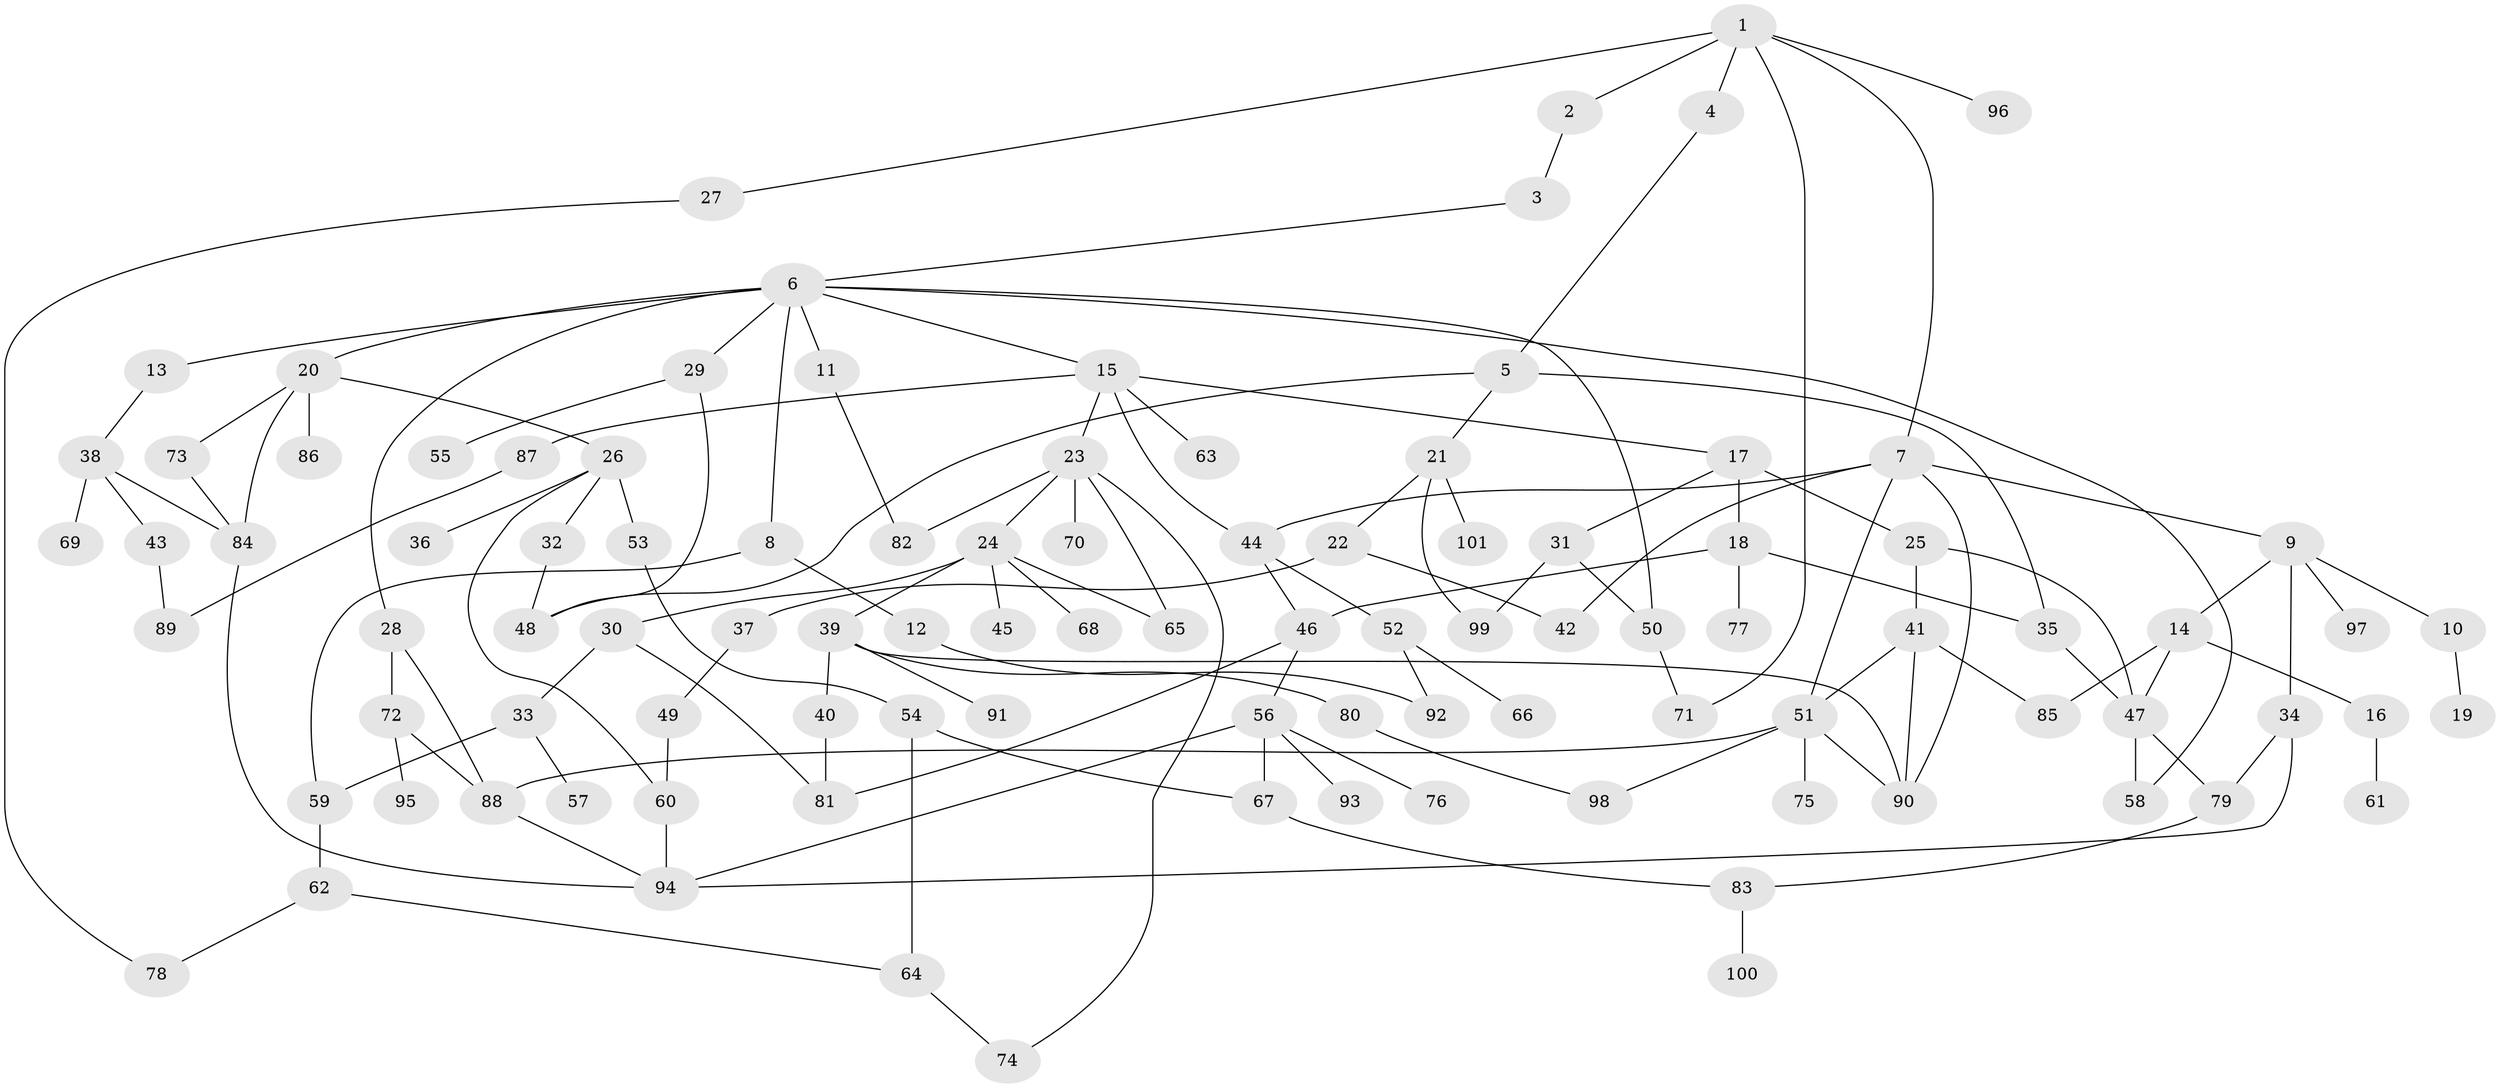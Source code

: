 // Generated by graph-tools (version 1.1) at 2025/25/03/09/25 03:25:34]
// undirected, 101 vertices, 140 edges
graph export_dot {
graph [start="1"]
  node [color=gray90,style=filled];
  1;
  2;
  3;
  4;
  5;
  6;
  7;
  8;
  9;
  10;
  11;
  12;
  13;
  14;
  15;
  16;
  17;
  18;
  19;
  20;
  21;
  22;
  23;
  24;
  25;
  26;
  27;
  28;
  29;
  30;
  31;
  32;
  33;
  34;
  35;
  36;
  37;
  38;
  39;
  40;
  41;
  42;
  43;
  44;
  45;
  46;
  47;
  48;
  49;
  50;
  51;
  52;
  53;
  54;
  55;
  56;
  57;
  58;
  59;
  60;
  61;
  62;
  63;
  64;
  65;
  66;
  67;
  68;
  69;
  70;
  71;
  72;
  73;
  74;
  75;
  76;
  77;
  78;
  79;
  80;
  81;
  82;
  83;
  84;
  85;
  86;
  87;
  88;
  89;
  90;
  91;
  92;
  93;
  94;
  95;
  96;
  97;
  98;
  99;
  100;
  101;
  1 -- 2;
  1 -- 4;
  1 -- 7;
  1 -- 27;
  1 -- 96;
  1 -- 71;
  2 -- 3;
  3 -- 6;
  4 -- 5;
  5 -- 21;
  5 -- 35;
  5 -- 48;
  6 -- 8;
  6 -- 11;
  6 -- 13;
  6 -- 15;
  6 -- 20;
  6 -- 28;
  6 -- 29;
  6 -- 58;
  6 -- 50;
  7 -- 9;
  7 -- 90;
  7 -- 42;
  7 -- 51;
  7 -- 44;
  8 -- 12;
  8 -- 59;
  9 -- 10;
  9 -- 14;
  9 -- 34;
  9 -- 97;
  10 -- 19;
  11 -- 82;
  12 -- 92;
  13 -- 38;
  14 -- 16;
  14 -- 85;
  14 -- 47;
  15 -- 17;
  15 -- 23;
  15 -- 44;
  15 -- 63;
  15 -- 87;
  16 -- 61;
  17 -- 18;
  17 -- 25;
  17 -- 31;
  18 -- 77;
  18 -- 46;
  18 -- 35;
  20 -- 26;
  20 -- 73;
  20 -- 86;
  20 -- 84;
  21 -- 22;
  21 -- 101;
  21 -- 99;
  22 -- 37;
  22 -- 42;
  23 -- 24;
  23 -- 70;
  23 -- 74;
  23 -- 82;
  23 -- 65;
  24 -- 30;
  24 -- 39;
  24 -- 45;
  24 -- 65;
  24 -- 68;
  25 -- 41;
  25 -- 47;
  26 -- 32;
  26 -- 36;
  26 -- 53;
  26 -- 60;
  27 -- 78;
  28 -- 72;
  28 -- 88;
  29 -- 55;
  29 -- 48;
  30 -- 33;
  30 -- 81;
  31 -- 50;
  31 -- 99;
  32 -- 48;
  33 -- 57;
  33 -- 59;
  34 -- 79;
  34 -- 94;
  35 -- 47;
  37 -- 49;
  38 -- 43;
  38 -- 69;
  38 -- 84;
  39 -- 40;
  39 -- 80;
  39 -- 91;
  39 -- 90;
  40 -- 81;
  41 -- 51;
  41 -- 85;
  41 -- 90;
  43 -- 89;
  44 -- 46;
  44 -- 52;
  46 -- 56;
  46 -- 81;
  47 -- 58;
  47 -- 79;
  49 -- 60;
  50 -- 71;
  51 -- 75;
  51 -- 88;
  51 -- 98;
  51 -- 90;
  52 -- 66;
  52 -- 92;
  53 -- 54;
  54 -- 67;
  54 -- 64;
  56 -- 76;
  56 -- 93;
  56 -- 94;
  56 -- 67;
  59 -- 62;
  60 -- 94;
  62 -- 64;
  62 -- 78;
  64 -- 74;
  67 -- 83;
  72 -- 95;
  72 -- 88;
  73 -- 84;
  79 -- 83;
  80 -- 98;
  83 -- 100;
  84 -- 94;
  87 -- 89;
  88 -- 94;
}
